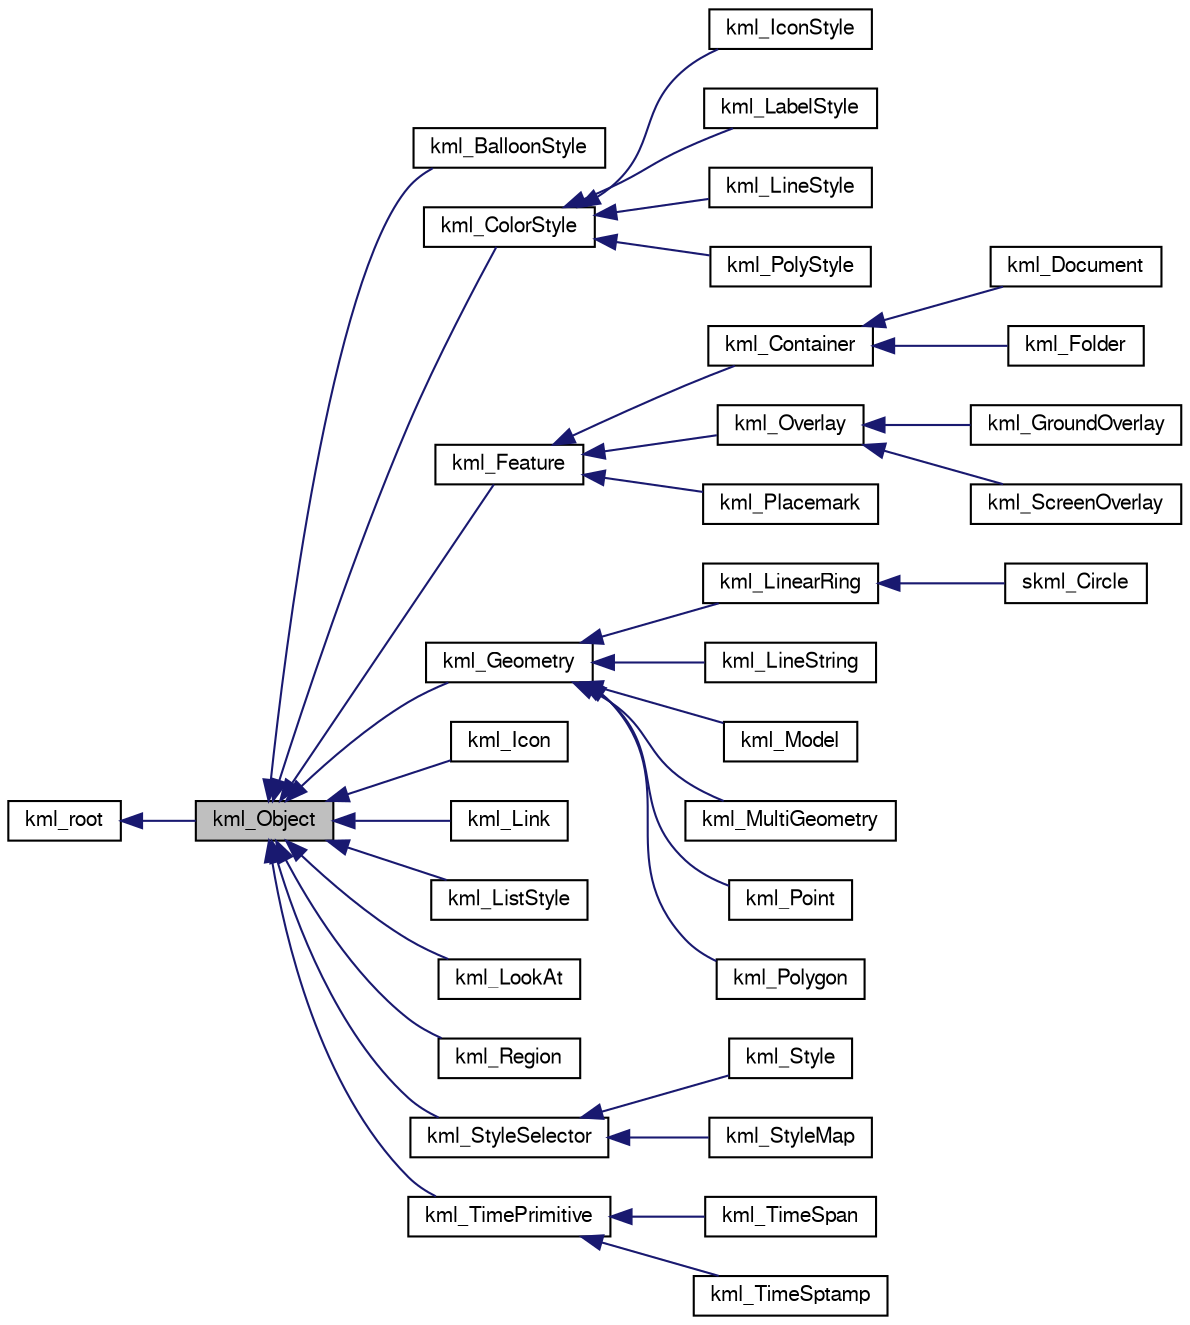 digraph G
{
  bgcolor="transparent";
  edge [fontname="FreeSans",fontsize=10,labelfontname="FreeSans",labelfontsize=10];
  node [fontname="FreeSans",fontsize=10,shape=record];
  rankdir=LR;
  Node1 [label="kml_Object",height=0.2,width=0.4,color="black", fillcolor="grey75", style="filled" fontcolor="black"];
  Node2 -> Node1 [dir=back,color="midnightblue",fontsize=10,style="solid",fontname="FreeSans"];
  Node2 [label="kml_root",height=0.2,width=0.4,color="black",URL="$classkml__root.html",tooltip="hello dsqdqsd sdqsdsqd"];
  Node1 -> Node3 [dir=back,color="midnightblue",fontsize=10,style="solid",fontname="FreeSans"];
  Node3 [label="kml_BalloonStyle",height=0.2,width=0.4,color="black",URL="$classkml__BalloonStyle.html"];
  Node1 -> Node4 [dir=back,color="midnightblue",fontsize=10,style="solid",fontname="FreeSans"];
  Node4 [label="kml_ColorStyle",height=0.2,width=0.4,color="black",URL="$classkml__ColorStyle.html"];
  Node4 -> Node5 [dir=back,color="midnightblue",fontsize=10,style="solid",fontname="FreeSans"];
  Node5 [label="kml_IconStyle",height=0.2,width=0.4,color="black",URL="$classkml__IconStyle.html"];
  Node4 -> Node6 [dir=back,color="midnightblue",fontsize=10,style="solid",fontname="FreeSans"];
  Node6 [label="kml_LabelStyle",height=0.2,width=0.4,color="black",URL="$classkml__LabelStyle.html"];
  Node4 -> Node7 [dir=back,color="midnightblue",fontsize=10,style="solid",fontname="FreeSans"];
  Node7 [label="kml_LineStyle",height=0.2,width=0.4,color="black",URL="$classkml__LineStyle.html"];
  Node4 -> Node8 [dir=back,color="midnightblue",fontsize=10,style="solid",fontname="FreeSans"];
  Node8 [label="kml_PolyStyle",height=0.2,width=0.4,color="black",URL="$classkml__PolyStyle.html"];
  Node1 -> Node9 [dir=back,color="midnightblue",fontsize=10,style="solid",fontname="FreeSans"];
  Node9 [label="kml_Feature",height=0.2,width=0.4,color="black",URL="$classkml__Feature.html",tooltip="&lt;Feature&gt; rendering class."];
  Node9 -> Node10 [dir=back,color="midnightblue",fontsize=10,style="solid",fontname="FreeSans"];
  Node10 [label="kml_Container",height=0.2,width=0.4,color="black",URL="$classkml__Container.html"];
  Node10 -> Node11 [dir=back,color="midnightblue",fontsize=10,style="solid",fontname="FreeSans"];
  Node11 [label="kml_Document",height=0.2,width=0.4,color="black",URL="$classkml__Document.html"];
  Node10 -> Node12 [dir=back,color="midnightblue",fontsize=10,style="solid",fontname="FreeSans"];
  Node12 [label="kml_Folder",height=0.2,width=0.4,color="black",URL="$classkml__Folder.html"];
  Node9 -> Node13 [dir=back,color="midnightblue",fontsize=10,style="solid",fontname="FreeSans"];
  Node13 [label="kml_Overlay",height=0.2,width=0.4,color="black",URL="$classkml__Overlay.html"];
  Node13 -> Node14 [dir=back,color="midnightblue",fontsize=10,style="solid",fontname="FreeSans"];
  Node14 [label="kml_GroundOverlay",height=0.2,width=0.4,color="black",URL="$classkml__GroundOverlay.html"];
  Node13 -> Node15 [dir=back,color="midnightblue",fontsize=10,style="solid",fontname="FreeSans"];
  Node15 [label="kml_ScreenOverlay",height=0.2,width=0.4,color="black",URL="$classkml__ScreenOverlay.html"];
  Node9 -> Node16 [dir=back,color="midnightblue",fontsize=10,style="solid",fontname="FreeSans"];
  Node16 [label="kml_Placemark",height=0.2,width=0.4,color="black",URL="$classkml__Placemark.html"];
  Node1 -> Node17 [dir=back,color="midnightblue",fontsize=10,style="solid",fontname="FreeSans"];
  Node17 [label="kml_Geometry",height=0.2,width=0.4,color="black",URL="$classkml__Geometry.html"];
  Node17 -> Node18 [dir=back,color="midnightblue",fontsize=10,style="solid",fontname="FreeSans"];
  Node18 [label="kml_LinearRing",height=0.2,width=0.4,color="black",URL="$classkml__LinearRing.html",tooltip="&lt;LinearRing&gt;, a closed line string."];
  Node18 -> Node19 [dir=back,color="midnightblue",fontsize=10,style="solid",fontname="FreeSans"];
  Node19 [label="skml_Circle",height=0.2,width=0.4,color="black",URL="$classskml__Circle.html",tooltip="Renders a circle using &lt;LineaRing&gt;."];
  Node17 -> Node20 [dir=back,color="midnightblue",fontsize=10,style="solid",fontname="FreeSans"];
  Node20 [label="kml_LineString",height=0.2,width=0.4,color="black",URL="$classkml__LineString.html",tooltip="&lt;LineString&gt; class."];
  Node17 -> Node21 [dir=back,color="midnightblue",fontsize=10,style="solid",fontname="FreeSans"];
  Node21 [label="kml_Model",height=0.2,width=0.4,color="black",URL="$classkml__Model.html"];
  Node17 -> Node22 [dir=back,color="midnightblue",fontsize=10,style="solid",fontname="FreeSans"];
  Node22 [label="kml_MultiGeometry",height=0.2,width=0.4,color="black",URL="$classkml__MultiGeometry.html"];
  Node17 -> Node23 [dir=back,color="midnightblue",fontsize=10,style="solid",fontname="FreeSans"];
  Node23 [label="kml_Point",height=0.2,width=0.4,color="black",URL="$classkml__Point.html"];
  Node17 -> Node24 [dir=back,color="midnightblue",fontsize=10,style="solid",fontname="FreeSans"];
  Node24 [label="kml_Polygon",height=0.2,width=0.4,color="black",URL="$classkml__Polygon.html"];
  Node1 -> Node25 [dir=back,color="midnightblue",fontsize=10,style="solid",fontname="FreeSans"];
  Node25 [label="kml_Icon",height=0.2,width=0.4,color="black",URL="$classkml__Icon.html"];
  Node1 -> Node26 [dir=back,color="midnightblue",fontsize=10,style="solid",fontname="FreeSans"];
  Node26 [label="kml_Link",height=0.2,width=0.4,color="black",URL="$classkml__Link.html"];
  Node1 -> Node27 [dir=back,color="midnightblue",fontsize=10,style="solid",fontname="FreeSans"];
  Node27 [label="kml_ListStyle",height=0.2,width=0.4,color="black",URL="$classkml__ListStyle.html"];
  Node1 -> Node28 [dir=back,color="midnightblue",fontsize=10,style="solid",fontname="FreeSans"];
  Node28 [label="kml_LookAt",height=0.2,width=0.4,color="black",URL="$classkml__LookAt.html"];
  Node1 -> Node29 [dir=back,color="midnightblue",fontsize=10,style="solid",fontname="FreeSans"];
  Node29 [label="kml_Region",height=0.2,width=0.4,color="black",URL="$classkml__Region.html"];
  Node1 -> Node30 [dir=back,color="midnightblue",fontsize=10,style="solid",fontname="FreeSans"];
  Node30 [label="kml_StyleSelector",height=0.2,width=0.4,color="black",URL="$classkml__StyleSelector.html"];
  Node30 -> Node31 [dir=back,color="midnightblue",fontsize=10,style="solid",fontname="FreeSans"];
  Node31 [label="kml_Style",height=0.2,width=0.4,color="black",URL="$classkml__Style.html"];
  Node30 -> Node32 [dir=back,color="midnightblue",fontsize=10,style="solid",fontname="FreeSans"];
  Node32 [label="kml_StyleMap",height=0.2,width=0.4,color="black",URL="$classkml__StyleMap.html"];
  Node1 -> Node33 [dir=back,color="midnightblue",fontsize=10,style="solid",fontname="FreeSans"];
  Node33 [label="kml_TimePrimitive",height=0.2,width=0.4,color="black",URL="$classkml__TimePrimitive.html"];
  Node33 -> Node34 [dir=back,color="midnightblue",fontsize=10,style="solid",fontname="FreeSans"];
  Node34 [label="kml_TimeSpan",height=0.2,width=0.4,color="black",URL="$classkml__TimeSpan.html"];
  Node33 -> Node35 [dir=back,color="midnightblue",fontsize=10,style="solid",fontname="FreeSans"];
  Node35 [label="kml_TimeSptamp",height=0.2,width=0.4,color="black",URL="$classkml__TimeSptamp.html"];
}
